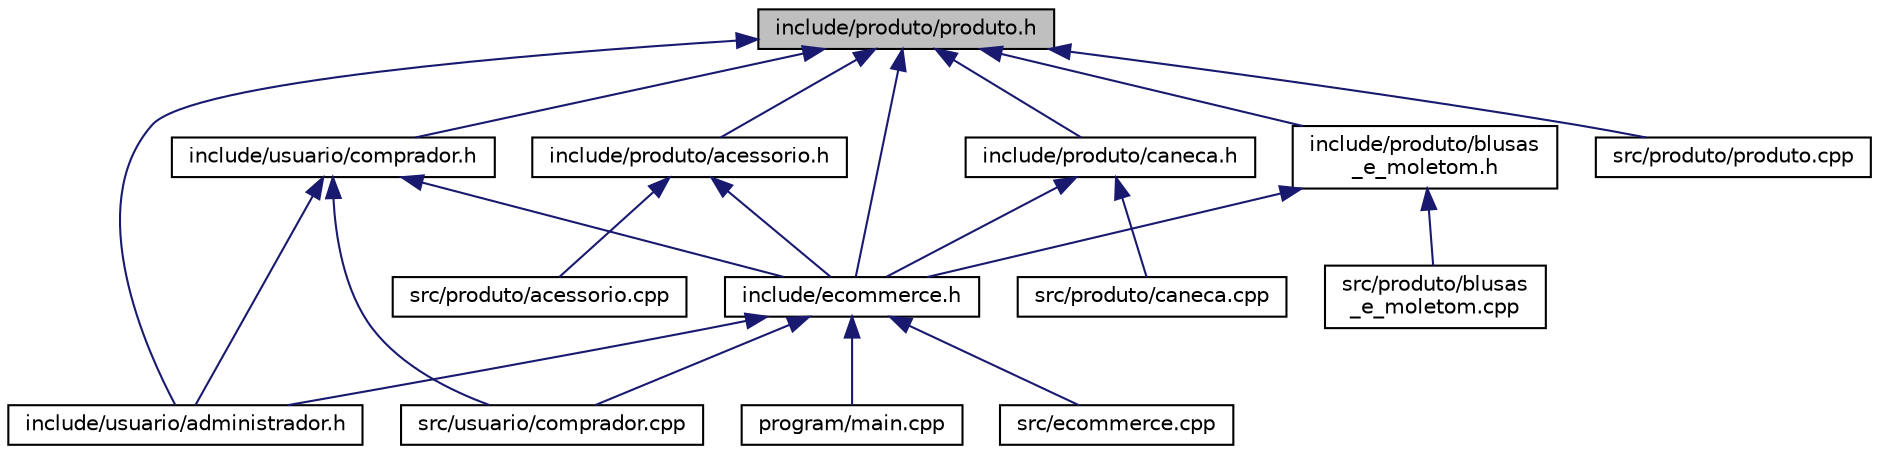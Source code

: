digraph "include/produto/produto.h"
{
  edge [fontname="Helvetica",fontsize="10",labelfontname="Helvetica",labelfontsize="10"];
  node [fontname="Helvetica",fontsize="10",shape=record];
  Node4 [label="include/produto/produto.h",height=0.2,width=0.4,color="black", fillcolor="grey75", style="filled", fontcolor="black"];
  Node4 -> Node5 [dir="back",color="midnightblue",fontsize="10",style="solid",fontname="Helvetica"];
  Node5 [label="include/usuario/comprador.h",height=0.2,width=0.4,color="black", fillcolor="white", style="filled",URL="$comprador_8h.html"];
  Node5 -> Node6 [dir="back",color="midnightblue",fontsize="10",style="solid",fontname="Helvetica"];
  Node6 [label="include/ecommerce.h",height=0.2,width=0.4,color="black", fillcolor="white", style="filled",URL="$ecommerce_8h.html"];
  Node6 -> Node7 [dir="back",color="midnightblue",fontsize="10",style="solid",fontname="Helvetica"];
  Node7 [label="include/usuario/administrador.h",height=0.2,width=0.4,color="black", fillcolor="white", style="filled",URL="$administrador_8h.html"];
  Node6 -> Node8 [dir="back",color="midnightblue",fontsize="10",style="solid",fontname="Helvetica"];
  Node8 [label="program/main.cpp",height=0.2,width=0.4,color="black", fillcolor="white", style="filled",URL="$main_8cpp.html"];
  Node6 -> Node9 [dir="back",color="midnightblue",fontsize="10",style="solid",fontname="Helvetica"];
  Node9 [label="src/ecommerce.cpp",height=0.2,width=0.4,color="black", fillcolor="white", style="filled",URL="$ecommerce_8cpp.html"];
  Node6 -> Node10 [dir="back",color="midnightblue",fontsize="10",style="solid",fontname="Helvetica"];
  Node10 [label="src/usuario/comprador.cpp",height=0.2,width=0.4,color="black", fillcolor="white", style="filled",URL="$comprador_8cpp.html"];
  Node5 -> Node7 [dir="back",color="midnightblue",fontsize="10",style="solid",fontname="Helvetica"];
  Node5 -> Node10 [dir="back",color="midnightblue",fontsize="10",style="solid",fontname="Helvetica"];
  Node4 -> Node6 [dir="back",color="midnightblue",fontsize="10",style="solid",fontname="Helvetica"];
  Node4 -> Node11 [dir="back",color="midnightblue",fontsize="10",style="solid",fontname="Helvetica"];
  Node11 [label="include/produto/acessorio.h",height=0.2,width=0.4,color="black", fillcolor="white", style="filled",URL="$acessorio_8h.html"];
  Node11 -> Node6 [dir="back",color="midnightblue",fontsize="10",style="solid",fontname="Helvetica"];
  Node11 -> Node12 [dir="back",color="midnightblue",fontsize="10",style="solid",fontname="Helvetica"];
  Node12 [label="src/produto/acessorio.cpp",height=0.2,width=0.4,color="black", fillcolor="white", style="filled",URL="$acessorio_8cpp.html"];
  Node4 -> Node13 [dir="back",color="midnightblue",fontsize="10",style="solid",fontname="Helvetica"];
  Node13 [label="include/produto/caneca.h",height=0.2,width=0.4,color="black", fillcolor="white", style="filled",URL="$caneca_8h.html"];
  Node13 -> Node6 [dir="back",color="midnightblue",fontsize="10",style="solid",fontname="Helvetica"];
  Node13 -> Node14 [dir="back",color="midnightblue",fontsize="10",style="solid",fontname="Helvetica"];
  Node14 [label="src/produto/caneca.cpp",height=0.2,width=0.4,color="black", fillcolor="white", style="filled",URL="$caneca_8cpp.html"];
  Node4 -> Node15 [dir="back",color="midnightblue",fontsize="10",style="solid",fontname="Helvetica"];
  Node15 [label="include/produto/blusas\l_e_moletom.h",height=0.2,width=0.4,color="black", fillcolor="white", style="filled",URL="$blusas__e__moletom_8h.html"];
  Node15 -> Node6 [dir="back",color="midnightblue",fontsize="10",style="solid",fontname="Helvetica"];
  Node15 -> Node16 [dir="back",color="midnightblue",fontsize="10",style="solid",fontname="Helvetica"];
  Node16 [label="src/produto/blusas\l_e_moletom.cpp",height=0.2,width=0.4,color="black", fillcolor="white", style="filled",URL="$blusas__e__moletom_8cpp.html"];
  Node4 -> Node7 [dir="back",color="midnightblue",fontsize="10",style="solid",fontname="Helvetica"];
  Node4 -> Node17 [dir="back",color="midnightblue",fontsize="10",style="solid",fontname="Helvetica"];
  Node17 [label="src/produto/produto.cpp",height=0.2,width=0.4,color="black", fillcolor="white", style="filled",URL="$produto_8cpp.html"];
}
